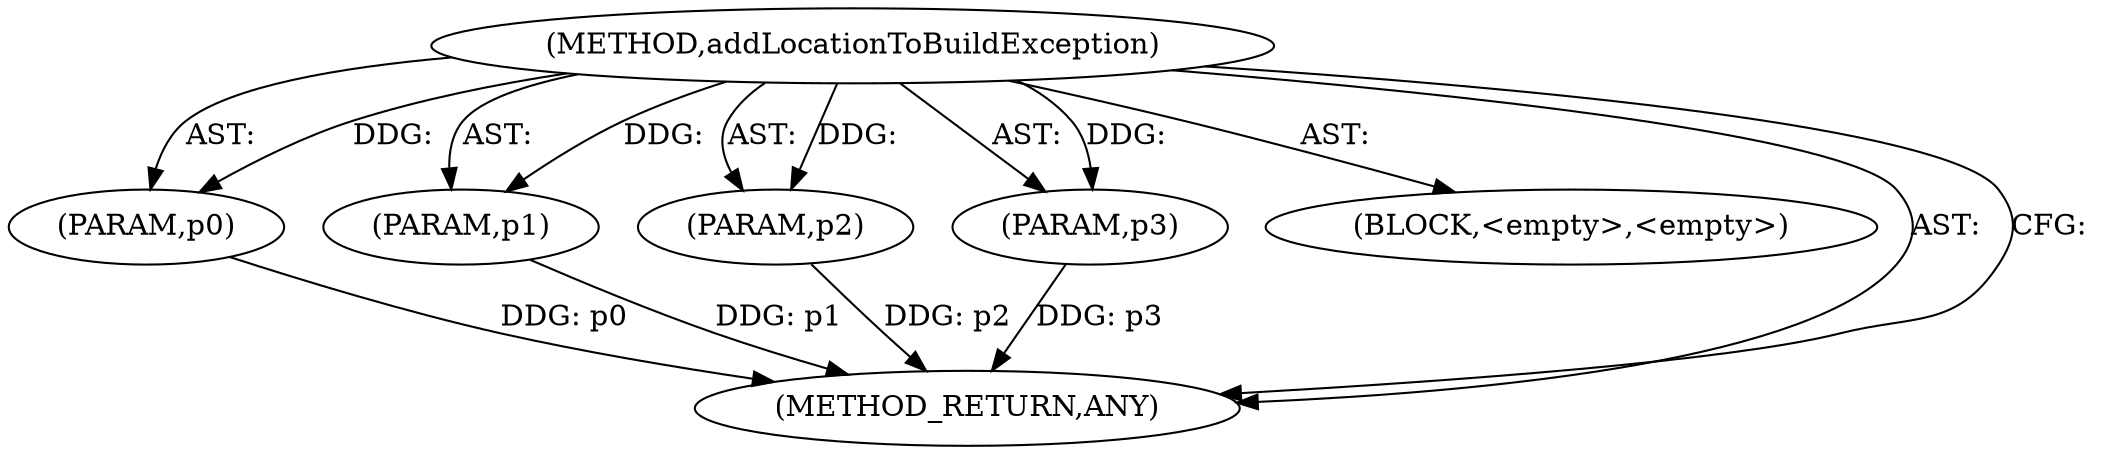 digraph "addLocationToBuildException" {  
"111669149788" [label = <(METHOD,addLocationToBuildException)> ]
"115964117196" [label = <(PARAM,p0)> ]
"115964117197" [label = <(PARAM,p1)> ]
"115964117198" [label = <(PARAM,p2)> ]
"115964117199" [label = <(PARAM,p3)> ]
"25769803951" [label = <(BLOCK,&lt;empty&gt;,&lt;empty&gt;)> ]
"128849018972" [label = <(METHOD_RETURN,ANY)> ]
  "111669149788" -> "115964117196"  [ label = "AST: "] 
  "111669149788" -> "115964117197"  [ label = "AST: "] 
  "111669149788" -> "25769803951"  [ label = "AST: "] 
  "111669149788" -> "115964117198"  [ label = "AST: "] 
  "111669149788" -> "128849018972"  [ label = "AST: "] 
  "111669149788" -> "115964117199"  [ label = "AST: "] 
  "111669149788" -> "128849018972"  [ label = "CFG: "] 
  "115964117196" -> "128849018972"  [ label = "DDG: p0"] 
  "115964117197" -> "128849018972"  [ label = "DDG: p1"] 
  "115964117198" -> "128849018972"  [ label = "DDG: p2"] 
  "115964117199" -> "128849018972"  [ label = "DDG: p3"] 
  "111669149788" -> "115964117196"  [ label = "DDG: "] 
  "111669149788" -> "115964117197"  [ label = "DDG: "] 
  "111669149788" -> "115964117198"  [ label = "DDG: "] 
  "111669149788" -> "115964117199"  [ label = "DDG: "] 
}

